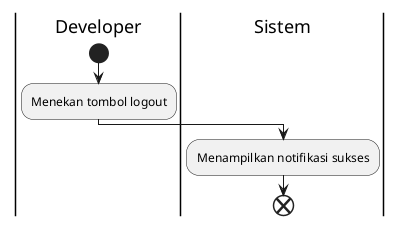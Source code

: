 @startuml logout
|Developer|
start
:Menekan tombol logout;
|Sistem|
:Menampilkan notifikasi sukses;
end
@enduml